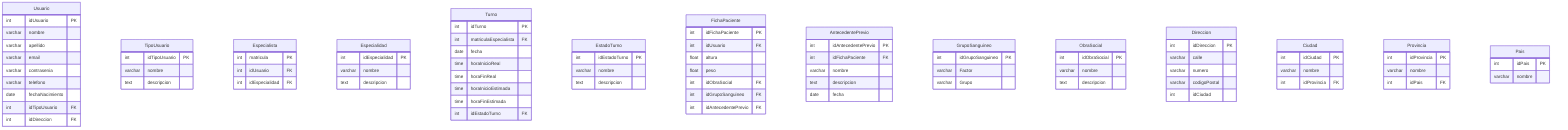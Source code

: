 erDiagram

    Usuario {
        int idUsuario PK
        varchar nombre
        varchar apellido
        varchar email
        varchar contrasenia
        varchar telefono
        date fechaNacimiento
        int idTipoUsuario FK
        int idDireccion FK
    }
    
    TipoUsuario {
        int idTipoUsuario PK
        varchar nombre
        text descripcion
    }

    Especialista {
        int matricula PK
        int idUsuario FK
        int idEspecialidad FK

    }
    
    Especialidad {
        int idEspecialidad PK
        varchar nombre
        text descripcion
    }
    
    Turno {
        int idTurno PK
        int matriculaEspecialista FK
        date fecha
        time horaInicioReal
        time horaFinReal
        time horaInicioEstimada
        time horaFinEstimada
        int idEstadoTurno FK
    }

    EstadoTurno {
        int idEstadoTurno PK
        varchar nombre
        text descripcion
    }

    FichaPaciente {
        int idFichaPaciente PK
        int idUsuario FK
        float altura
        float peso
        int idObraSocial FK
        int idGrupoSanguineo FK
        int idAntecedentePrevio FK
        
    }

    AntecedentePrevio {
        int idAntecedentePrevio PK
        int idFichaPaciente FK
        varchar nombre
        text descripcion
        date fecha
    }
    GrupoSanguineo {
        int idGrupoSanguineo PK
        varchar Factor
        varchar Grupo

    }
    ObraSocial {
        int idObraSocial PK
        varchar nombre
        text descripcion
    }
    Direccion {
        int idDireccion PK
        varchar calle
        varchar numero
        varchar codigoPostal
        int idCiudad
    }

    Ciudad {
        int idCiudad PK
        varchar nombre
        int idProvincia FK
    }

    Provincia {
        int idProvincia PK
        varchar nombre
        int idPais FK
    }

    Pais {
        int idPais PK
        varchar nombre
    }